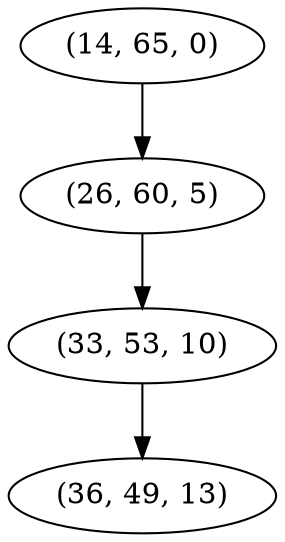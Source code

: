 digraph tree {
    "(14, 65, 0)";
    "(26, 60, 5)";
    "(33, 53, 10)";
    "(36, 49, 13)";
    "(14, 65, 0)" -> "(26, 60, 5)";
    "(26, 60, 5)" -> "(33, 53, 10)";
    "(33, 53, 10)" -> "(36, 49, 13)";
}
